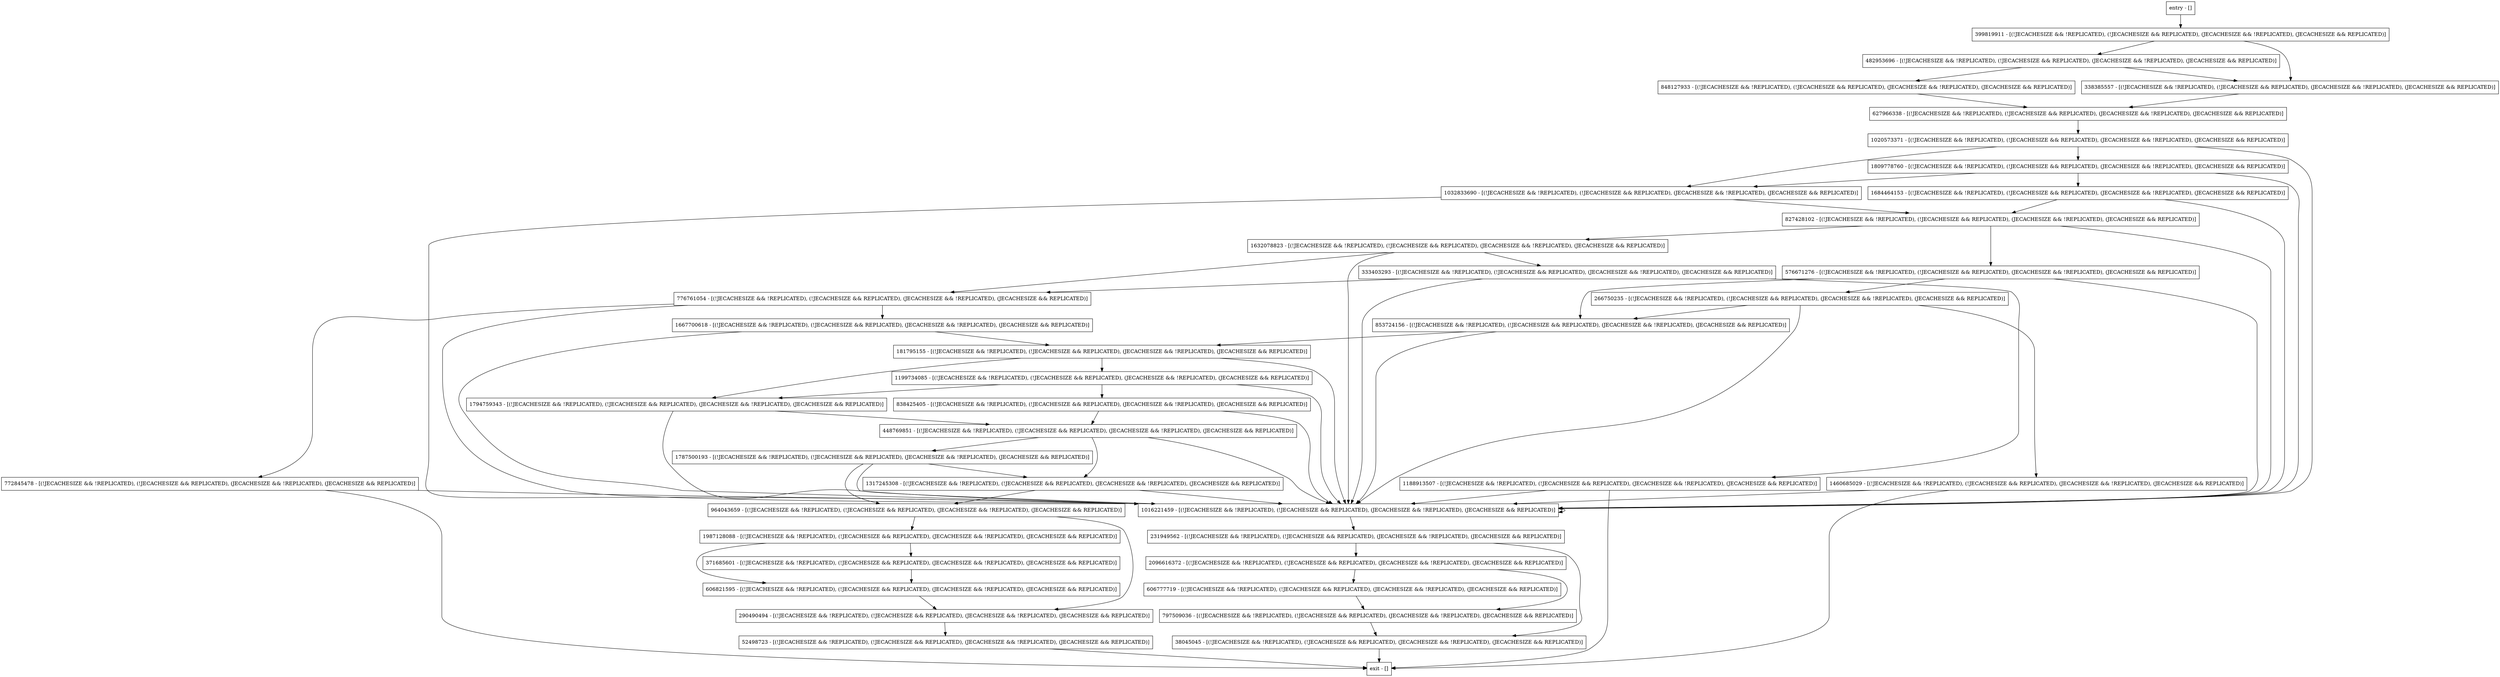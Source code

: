 digraph setupDatabase {
node [shape=record];
231949562 [label="231949562 - [(!JECACHESIZE && !REPLICATED), (!JECACHESIZE && REPLICATED), (JECACHESIZE && !REPLICATED), (JECACHESIZE && REPLICATED)]"];
576671276 [label="576671276 - [(!JECACHESIZE && !REPLICATED), (!JECACHESIZE && REPLICATED), (JECACHESIZE && !REPLICATED), (JECACHESIZE && REPLICATED)]"];
181795155 [label="181795155 - [(!JECACHESIZE && !REPLICATED), (!JECACHESIZE && REPLICATED), (JECACHESIZE && !REPLICATED), (JECACHESIZE && REPLICATED)]"];
290490494 [label="290490494 - [(!JECACHESIZE && !REPLICATED), (!JECACHESIZE && REPLICATED), (JECACHESIZE && !REPLICATED), (JECACHESIZE && REPLICATED)]"];
627966338 [label="627966338 - [(!JECACHESIZE && !REPLICATED), (!JECACHESIZE && REPLICATED), (JECACHESIZE && !REPLICATED), (JECACHESIZE && REPLICATED)]"];
38045045 [label="38045045 - [(!JECACHESIZE && !REPLICATED), (!JECACHESIZE && REPLICATED), (JECACHESIZE && !REPLICATED), (JECACHESIZE && REPLICATED)]"];
848127933 [label="848127933 - [(!JECACHESIZE && !REPLICATED), (!JECACHESIZE && REPLICATED), (JECACHESIZE && !REPLICATED), (JECACHESIZE && REPLICATED)]"];
371685601 [label="371685601 - [(!JECACHESIZE && !REPLICATED), (!JECACHESIZE && REPLICATED), (JECACHESIZE && !REPLICATED), (JECACHESIZE && REPLICATED)]"];
1632078823 [label="1632078823 - [(!JECACHESIZE && !REPLICATED), (!JECACHESIZE && REPLICATED), (JECACHESIZE && !REPLICATED), (JECACHESIZE && REPLICATED)]"];
797509036 [label="797509036 - [(!JECACHESIZE && !REPLICATED), (!JECACHESIZE && REPLICATED), (JECACHESIZE && !REPLICATED), (JECACHESIZE && REPLICATED)]"];
606777719 [label="606777719 - [(!JECACHESIZE && !REPLICATED), (!JECACHESIZE && REPLICATED), (JECACHESIZE && !REPLICATED), (JECACHESIZE && REPLICATED)]"];
1199734085 [label="1199734085 - [(!JECACHESIZE && !REPLICATED), (!JECACHESIZE && REPLICATED), (JECACHESIZE && !REPLICATED), (JECACHESIZE && REPLICATED)]"];
333403293 [label="333403293 - [(!JECACHESIZE && !REPLICATED), (!JECACHESIZE && REPLICATED), (JECACHESIZE && !REPLICATED), (JECACHESIZE && REPLICATED)]"];
1032833690 [label="1032833690 - [(!JECACHESIZE && !REPLICATED), (!JECACHESIZE && REPLICATED), (JECACHESIZE && !REPLICATED), (JECACHESIZE && REPLICATED)]"];
964043659 [label="964043659 - [(!JECACHESIZE && !REPLICATED), (!JECACHESIZE && REPLICATED), (JECACHESIZE && !REPLICATED), (JECACHESIZE && REPLICATED)]"];
772845478 [label="772845478 - [(!JECACHESIZE && !REPLICATED), (!JECACHESIZE && REPLICATED), (JECACHESIZE && !REPLICATED), (JECACHESIZE && REPLICATED)]"];
1020573371 [label="1020573371 - [(!JECACHESIZE && !REPLICATED), (!JECACHESIZE && REPLICATED), (JECACHESIZE && !REPLICATED), (JECACHESIZE && REPLICATED)]"];
1667700618 [label="1667700618 - [(!JECACHESIZE && !REPLICATED), (!JECACHESIZE && REPLICATED), (JECACHESIZE && !REPLICATED), (JECACHESIZE && REPLICATED)]"];
399819911 [label="399819911 - [(!JECACHESIZE && !REPLICATED), (!JECACHESIZE && REPLICATED), (JECACHESIZE && !REPLICATED), (JECACHESIZE && REPLICATED)]"];
853724156 [label="853724156 - [(!JECACHESIZE && !REPLICATED), (!JECACHESIZE && REPLICATED), (JECACHESIZE && !REPLICATED), (JECACHESIZE && REPLICATED)]"];
606821595 [label="606821595 - [(!JECACHESIZE && !REPLICATED), (!JECACHESIZE && REPLICATED), (JECACHESIZE && !REPLICATED), (JECACHESIZE && REPLICATED)]"];
482953696 [label="482953696 - [(!JECACHESIZE && !REPLICATED), (!JECACHESIZE && REPLICATED), (JECACHESIZE && !REPLICATED), (JECACHESIZE && REPLICATED)]"];
52498723 [label="52498723 - [(!JECACHESIZE && !REPLICATED), (!JECACHESIZE && REPLICATED), (JECACHESIZE && !REPLICATED), (JECACHESIZE && REPLICATED)]"];
338385557 [label="338385557 - [(!JECACHESIZE && !REPLICATED), (!JECACHESIZE && REPLICATED), (JECACHESIZE && !REPLICATED), (JECACHESIZE && REPLICATED)]"];
1684464153 [label="1684464153 - [(!JECACHESIZE && !REPLICATED), (!JECACHESIZE && REPLICATED), (JECACHESIZE && !REPLICATED), (JECACHESIZE && REPLICATED)]"];
entry [label="entry - []"];
exit [label="exit - []"];
1794759343 [label="1794759343 - [(!JECACHESIZE && !REPLICATED), (!JECACHESIZE && REPLICATED), (JECACHESIZE && !REPLICATED), (JECACHESIZE && REPLICATED)]"];
1460685029 [label="1460685029 - [(!JECACHESIZE && !REPLICATED), (!JECACHESIZE && REPLICATED), (JECACHESIZE && !REPLICATED), (JECACHESIZE && REPLICATED)]"];
1188913507 [label="1188913507 - [(!JECACHESIZE && !REPLICATED), (!JECACHESIZE && REPLICATED), (JECACHESIZE && !REPLICATED), (JECACHESIZE && REPLICATED)]"];
827428102 [label="827428102 - [(!JECACHESIZE && !REPLICATED), (!JECACHESIZE && REPLICATED), (JECACHESIZE && !REPLICATED), (JECACHESIZE && REPLICATED)]"];
1809778760 [label="1809778760 - [(!JECACHESIZE && !REPLICATED), (!JECACHESIZE && REPLICATED), (JECACHESIZE && !REPLICATED), (JECACHESIZE && REPLICATED)]"];
838425405 [label="838425405 - [(!JECACHESIZE && !REPLICATED), (!JECACHESIZE && REPLICATED), (JECACHESIZE && !REPLICATED), (JECACHESIZE && REPLICATED)]"];
1317245308 [label="1317245308 - [(!JECACHESIZE && !REPLICATED), (!JECACHESIZE && REPLICATED), (JECACHESIZE && !REPLICATED), (JECACHESIZE && REPLICATED)]"];
1016221459 [label="1016221459 - [(!JECACHESIZE && !REPLICATED), (!JECACHESIZE && REPLICATED), (JECACHESIZE && !REPLICATED), (JECACHESIZE && REPLICATED)]"];
776761054 [label="776761054 - [(!JECACHESIZE && !REPLICATED), (!JECACHESIZE && REPLICATED), (JECACHESIZE && !REPLICATED), (JECACHESIZE && REPLICATED)]"];
448769851 [label="448769851 - [(!JECACHESIZE && !REPLICATED), (!JECACHESIZE && REPLICATED), (JECACHESIZE && !REPLICATED), (JECACHESIZE && REPLICATED)]"];
1987128088 [label="1987128088 - [(!JECACHESIZE && !REPLICATED), (!JECACHESIZE && REPLICATED), (JECACHESIZE && !REPLICATED), (JECACHESIZE && REPLICATED)]"];
266750235 [label="266750235 - [(!JECACHESIZE && !REPLICATED), (!JECACHESIZE && REPLICATED), (JECACHESIZE && !REPLICATED), (JECACHESIZE && REPLICATED)]"];
1787500193 [label="1787500193 - [(!JECACHESIZE && !REPLICATED), (!JECACHESIZE && REPLICATED), (JECACHESIZE && !REPLICATED), (JECACHESIZE && REPLICATED)]"];
2096616372 [label="2096616372 - [(!JECACHESIZE && !REPLICATED), (!JECACHESIZE && REPLICATED), (JECACHESIZE && !REPLICATED), (JECACHESIZE && REPLICATED)]"];
entry;
exit;
231949562 -> 38045045;
231949562 -> 2096616372;
576671276 -> 853724156;
576671276 -> 1016221459;
576671276 -> 266750235;
181795155 -> 1794759343;
181795155 -> 1199734085;
181795155 -> 1016221459;
290490494 -> 52498723;
627966338 -> 1020573371;
38045045 -> exit;
848127933 -> 627966338;
371685601 -> 606821595;
1632078823 -> 776761054;
1632078823 -> 333403293;
1632078823 -> 1016221459;
797509036 -> 38045045;
606777719 -> 797509036;
1199734085 -> 1794759343;
1199734085 -> 838425405;
1199734085 -> 1016221459;
333403293 -> 1188913507;
333403293 -> 776761054;
333403293 -> 1016221459;
1032833690 -> 827428102;
1032833690 -> 1016221459;
964043659 -> 290490494;
964043659 -> 1987128088;
772845478 -> exit;
772845478 -> 1016221459;
1020573371 -> 1809778760;
1020573371 -> 1016221459;
1020573371 -> 1032833690;
1667700618 -> 181795155;
1667700618 -> 1016221459;
399819911 -> 482953696;
399819911 -> 338385557;
853724156 -> 181795155;
853724156 -> 1016221459;
606821595 -> 290490494;
482953696 -> 848127933;
482953696 -> 338385557;
52498723 -> exit;
338385557 -> 627966338;
1684464153 -> 827428102;
1684464153 -> 1016221459;
entry -> 399819911;
1794759343 -> 448769851;
1794759343 -> 1016221459;
1460685029 -> exit;
1460685029 -> 1016221459;
1188913507 -> exit;
1188913507 -> 1016221459;
827428102 -> 1632078823;
827428102 -> 576671276;
827428102 -> 1016221459;
1809778760 -> 1016221459;
1809778760 -> 1032833690;
1809778760 -> 1684464153;
838425405 -> 448769851;
838425405 -> 1016221459;
1317245308 -> 1016221459;
1317245308 -> 964043659;
1016221459 -> 231949562;
1016221459 -> 1016221459;
776761054 -> 1667700618;
776761054 -> 1016221459;
776761054 -> 772845478;
448769851 -> 1317245308;
448769851 -> 1016221459;
448769851 -> 1787500193;
1987128088 -> 371685601;
1987128088 -> 606821595;
266750235 -> 1460685029;
266750235 -> 853724156;
266750235 -> 1016221459;
1787500193 -> 1317245308;
1787500193 -> 1016221459;
1787500193 -> 964043659;
2096616372 -> 797509036;
2096616372 -> 606777719;
}
